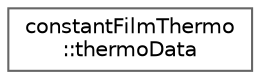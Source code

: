 digraph "Graphical Class Hierarchy"
{
 // LATEX_PDF_SIZE
  bgcolor="transparent";
  edge [fontname=Helvetica,fontsize=10,labelfontname=Helvetica,labelfontsize=10];
  node [fontname=Helvetica,fontsize=10,shape=box,height=0.2,width=0.4];
  rankdir="LR";
  Node0 [id="Node000000",label="constantFilmThermo\l::thermoData",height=0.2,width=0.4,color="grey40", fillcolor="white", style="filled",URL="$structFoam_1_1regionModels_1_1surfaceFilmModels_1_1constantFilmThermo_1_1thermoData.html",tooltip=" "];
}
